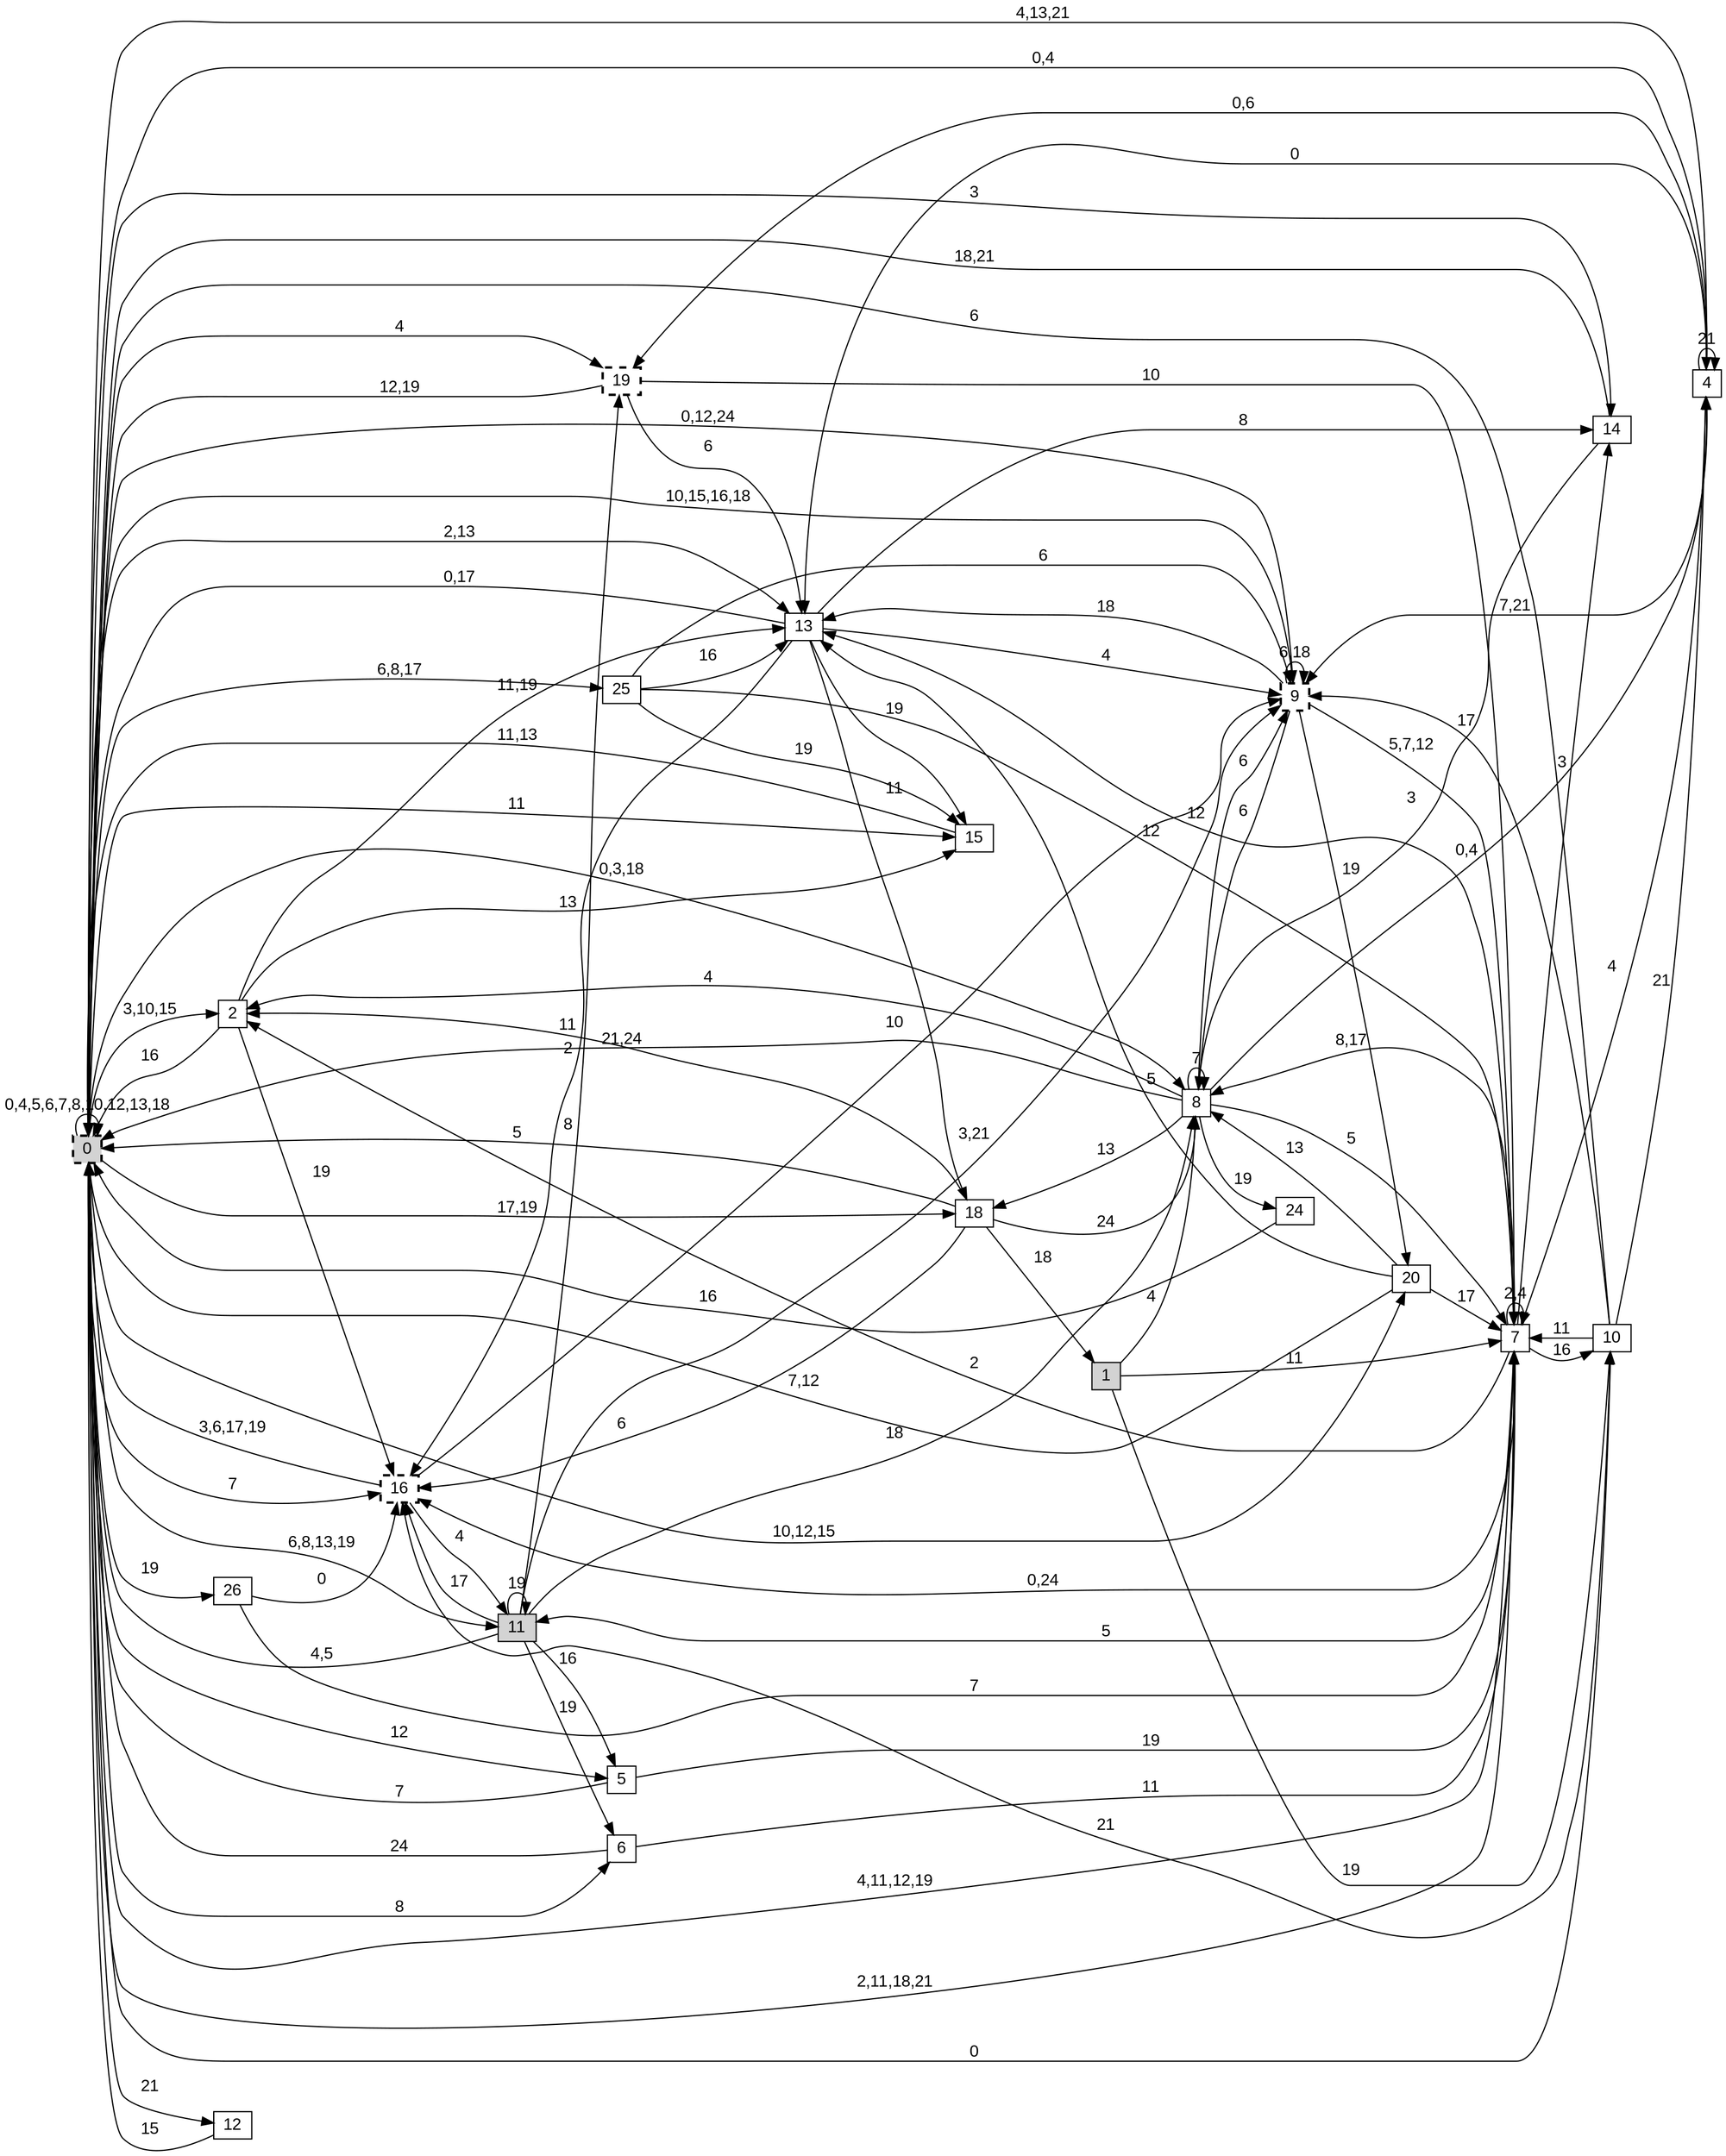 digraph "NDFA" {
  rankdir=LR
  node [shape=box width=0.1 height=0.1 fontname=Arial]
  edge [fontname=Arial]
/* Estados */
 s0 [label="0" style="filled,bold,dashed"] /* I:1 F:1 D:0 */
 s1 [label="1" style="filled"] /* I:1 F:0 D:0 */
 s2 [label="2" ] /* I:0 F:0 D:0 */
 s4 [label="4" ] /* I:0 F:0 D:0 */
 s5 [label="5" ] /* I:0 F:0 D:0 */
 s6 [label="6" ] /* I:0 F:0 D:0 */
 s7 [label="7" ] /* I:0 F:0 D:0 */
 s8 [label="8" ] /* I:0 F:0 D:0 */
 s9 [label="9" style="bold,dashed"] /* I:0 F:1 D:0 */
 s10 [label="10" ] /* I:0 F:0 D:0 */
 s11 [label="11" style="filled"] /* I:1 F:0 D:0 */
 s12 [label="12" ] /* I:0 F:0 D:0 */
 s13 [label="13" ] /* I:0 F:0 D:0 */
 s14 [label="14" ] /* I:0 F:0 D:0 */
 s15 [label="15" ] /* I:0 F:0 D:0 */
 s16 [label="16" style="bold,dashed"] /* I:0 F:1 D:0 */
 s18 [label="18" ] /* I:0 F:0 D:0 */
 s19 [label="19" style="bold,dashed"] /* I:0 F:1 D:0 */
 s20 [label="20" ] /* I:0 F:0 D:0 */
 s24 [label="24" ] /* I:0 F:0 D:0 */
 s25 [label="25" ] /* I:0 F:0 D:0 */
 s26 [label="26" ] /* I:0 F:0 D:0 */
/* Transiciones */
  s0 -> s0 [label="0,4,5,6,7,8,10,12,13,18"]
  s0 -> s2 [label="3,10,15"]
  s0 -> s4 [label="4,13,21"]
  s0 -> s5 [label="12"]
  s0 -> s6 [label="8"]
  s0 -> s7 [label="2,11,18,21"]
  s0 -> s8 [label="0,3,18"]
  s0 -> s9 [label="0,12,24"]
  s0 -> s10 [label="0"]
  s0 -> s11 [label="6,8,13,19"]
  s0 -> s12 [label="21"]
  s0 -> s13 [label="2,13"]
  s0 -> s14 [label="3"]
  s0 -> s15 [label="11"]
  s0 -> s16 [label="7"]
  s0 -> s18 [label="17,19"]
  s0 -> s19 [label="4"]
  s0 -> s20 [label="10,12,15"]
  s0 -> s25 [label="6,8,17"]
  s0 -> s26 [label="19"]
  s1 -> s7 [label="11"]
  s1 -> s8 [label="4"]
  s1 -> s10 [label="19"]
  s2 -> s0 [label="16"]
  s2 -> s13 [label="11,19"]
  s2 -> s15 [label="13"]
  s2 -> s16 [label="19"]
  s4 -> s0 [label="0,4"]
  s4 -> s4 [label="21"]
  s4 -> s7 [label="4"]
  s4 -> s9 [label="7,21"]
  s4 -> s13 [label="0"]
  s4 -> s19 [label="0,6"]
  s5 -> s0 [label="7"]
  s5 -> s7 [label="19"]
  s6 -> s0 [label="24"]
  s6 -> s7 [label="11"]
  s7 -> s0 [label="4,11,12,19"]
  s7 -> s2 [label="2"]
  s7 -> s7 [label="2,4"]
  s7 -> s8 [label="8,17"]
  s7 -> s10 [label="16"]
  s7 -> s11 [label="5"]
  s7 -> s13 [label="12"]
  s7 -> s14 [label="3"]
  s7 -> s16 [label="0,24"]
  s8 -> s0 [label="21,24"]
  s8 -> s2 [label="4"]
  s8 -> s4 [label="0,4"]
  s8 -> s7 [label="5"]
  s8 -> s8 [label="7"]
  s8 -> s9 [label="6"]
  s8 -> s18 [label="13"]
  s8 -> s24 [label="19"]
  s9 -> s0 [label="10,15,16,18"]
  s9 -> s7 [label="5,7,12"]
  s9 -> s8 [label="6"]
  s9 -> s9 [label="6,18"]
  s9 -> s13 [label="18"]
  s9 -> s20 [label="19"]
  s10 -> s0 [label="6"]
  s10 -> s4 [label="21"]
  s10 -> s7 [label="11"]
  s10 -> s9 [label="17"]
  s10 -> s16 [label="21"]
  s11 -> s0 [label="4,5"]
  s11 -> s5 [label="16"]
  s11 -> s6 [label="19"]
  s11 -> s8 [label="18"]
  s11 -> s9 [label="3,21"]
  s11 -> s11 [label="19"]
  s11 -> s16 [label="17"]
  s11 -> s19 [label="8"]
  s12 -> s0 [label="15"]
  s13 -> s0 [label="0,17"]
  s13 -> s9 [label="4"]
  s13 -> s14 [label="8"]
  s13 -> s15 [label="19"]
  s13 -> s16 [label="2"]
  s13 -> s18 [label="11"]
  s14 -> s0 [label="18,21"]
  s14 -> s8 [label="3"]
  s15 -> s0 [label="11,13"]
  s16 -> s0 [label="3,6,17,19"]
  s16 -> s9 [label="10"]
  s16 -> s11 [label="4"]
  s18 -> s0 [label="5"]
  s18 -> s1 [label="18"]
  s18 -> s2 [label="11"]
  s18 -> s8 [label="24"]
  s18 -> s16 [label="6"]
  s19 -> s0 [label="12,19"]
  s19 -> s7 [label="10"]
  s19 -> s13 [label="6"]
  s20 -> s0 [label="7,12"]
  s20 -> s7 [label="17"]
  s20 -> s8 [label="13"]
  s20 -> s13 [label="5"]
  s24 -> s0 [label="16"]
  s25 -> s7 [label="12"]
  s25 -> s9 [label="6"]
  s25 -> s13 [label="16"]
  s25 -> s15 [label="19"]
  s26 -> s7 [label="7"]
  s26 -> s16 [label="0"]
}
